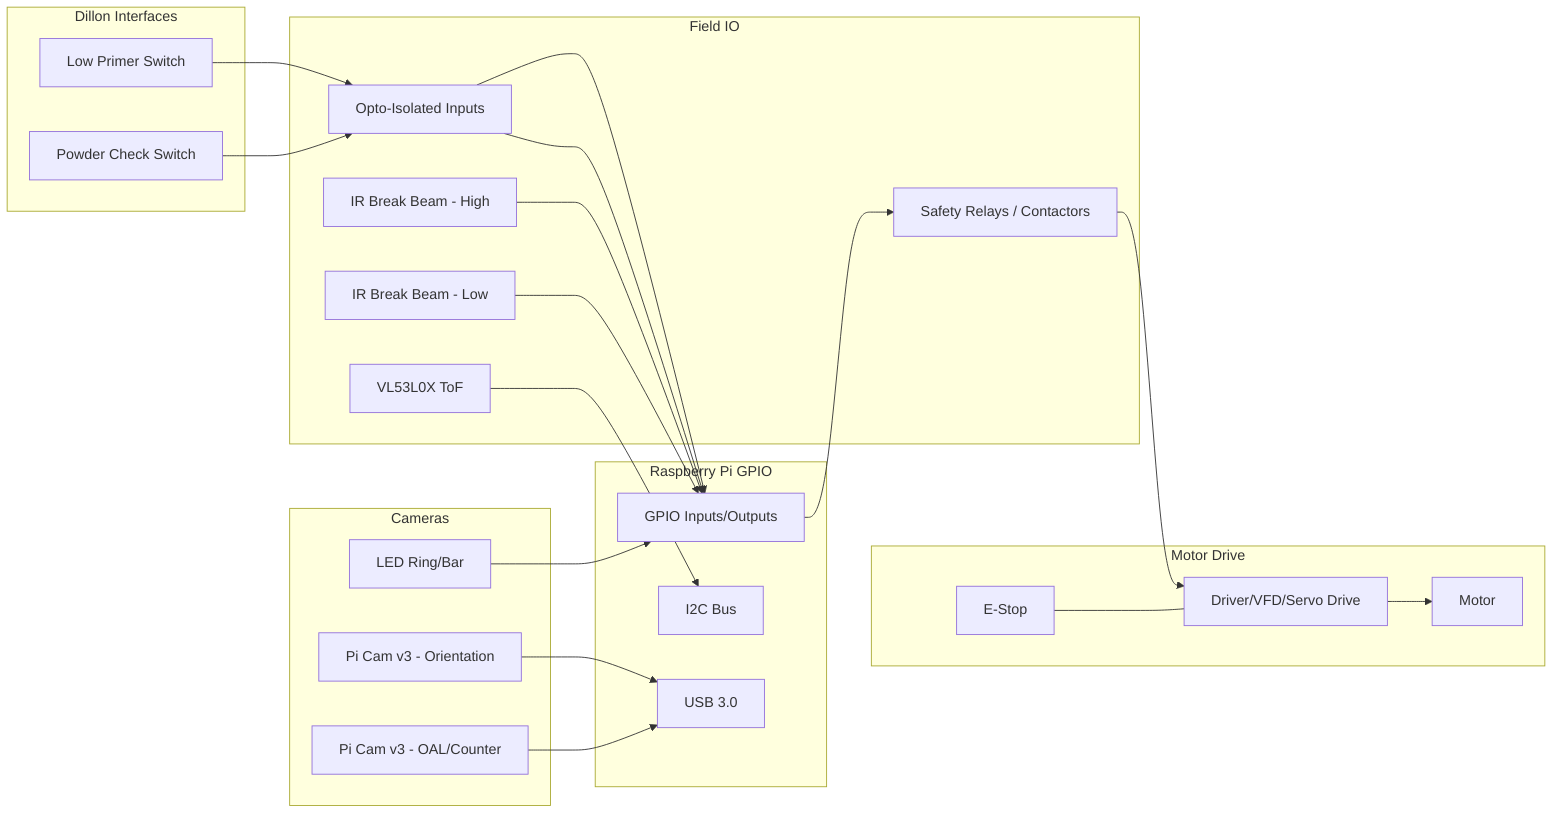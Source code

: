 flowchart LR
  subgraph Pi["Raspberry Pi GPIO"]
    PiGPIO[GPIO Inputs/Outputs]
    I2C[I2C Bus]
    USB[USB 3.0]
  end

  subgraph IO["Field IO"]
    OptoIn[Opto-Isolated Inputs]
    Relays[Safety Relays / Contactors]
    ToF[VL53L0X ToF]
    IR1[IR Break Beam - High]
    IR2[IR Break Beam - Low]
  end

  subgraph Dillon["Dillon Interfaces"]
    LowPrimerSwitch[Low Primer Switch]
    PowderCheckSwitch[Powder Check Switch]
  end

  subgraph Vision["Cameras"]
    CamA[Pi Cam v3 - Orientation]
    CamB[Pi Cam v3 - OAL/Counter]
    Lights[LED Ring/Bar]
  end

  subgraph Drive["Motor Drive"]
    VFD[Driver/VFD/Servo Drive]
    Motor[Motor]
    EStop[E-Stop]
  end

  LowPrimerSwitch --> OptoIn --> PiGPIO
  PowderCheckSwitch --> OptoIn --> PiGPIO
  IR1 --> PiGPIO
  IR2 --> PiGPIO
  ToF --> I2C
  CamA --> USB
  CamB --> USB
  PiGPIO --> Relays --> VFD --> Motor
  EStop --- VFD
  Lights --> PiGPIO